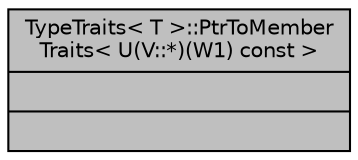 digraph "TypeTraits&lt; T &gt;::PtrToMemberTraits&lt; U(V::*)(W1) const  &gt;"
{
  edge [fontname="Helvetica",fontsize="10",labelfontname="Helvetica",labelfontsize="10"];
  node [fontname="Helvetica",fontsize="10",shape=record];
  Node1 [label="{TypeTraits\< T \>::PtrToMember\lTraits\< U(V::*)(W1) const  \>\n||}",height=0.2,width=0.4,color="black", fillcolor="grey75", style="filled", fontcolor="black"];
}
